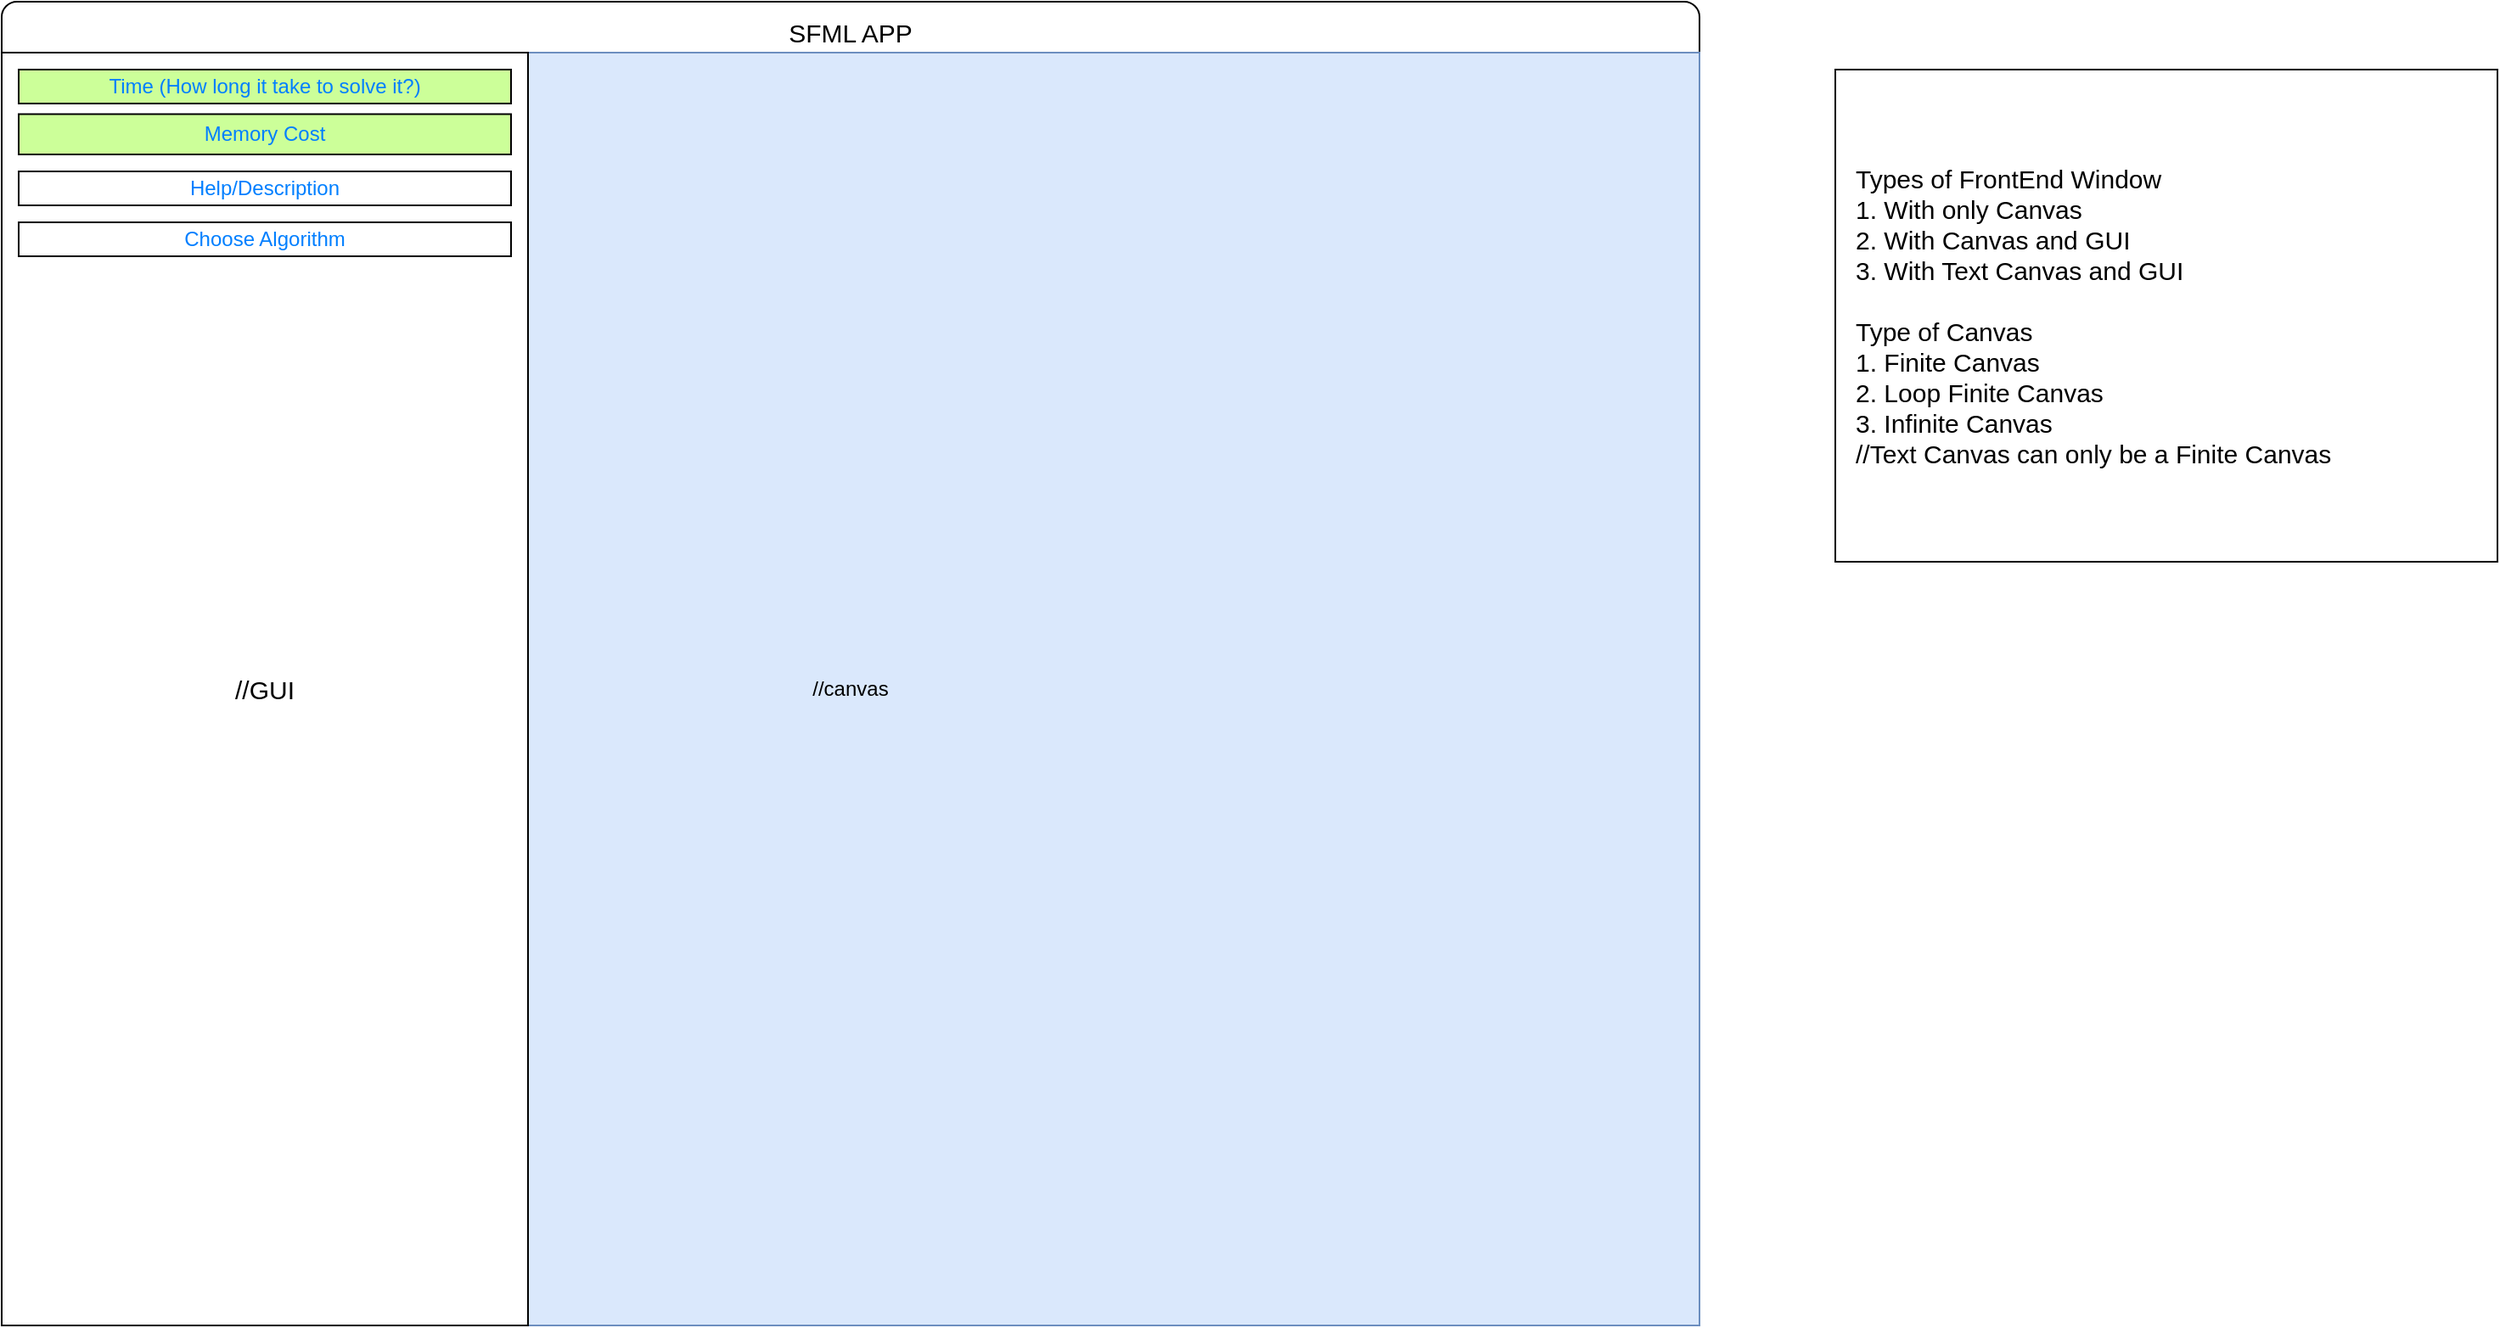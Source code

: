 <mxfile version="17.4.6" type="github">
  <diagram id="iZvV0QXZY0Jg8EdIcTx6" name="Page-1">
    <mxGraphModel dx="1554" dy="897" grid="1" gridSize="10" guides="1" tooltips="1" connect="1" arrows="1" fold="1" page="1" pageScale="1" pageWidth="850" pageHeight="1100" math="0" shadow="0">
      <root>
        <mxCell id="0" />
        <mxCell id="1" parent="0" />
        <mxCell id="L_Wf4HDOLT7ESg3Hb2uH-2" value="SFML APP" style="rounded=1;whiteSpace=wrap;html=1;fontSize=15;spacingTop=-25;" parent="1" vertex="1">
          <mxGeometry x="40" y="40" width="1000" height="60" as="geometry" />
        </mxCell>
        <mxCell id="L_Wf4HDOLT7ESg3Hb2uH-1" value="//canvas" style="rounded=0;whiteSpace=wrap;html=1;fillColor=#dae8fc;strokeColor=#6c8ebf;" parent="1" vertex="1">
          <mxGeometry x="40" y="70" width="1000" height="750" as="geometry" />
        </mxCell>
        <mxCell id="L_Wf4HDOLT7ESg3Hb2uH-9" value="" style="group" parent="1" vertex="1" connectable="0">
          <mxGeometry x="40" y="70" width="310" height="750" as="geometry" />
        </mxCell>
        <mxCell id="L_Wf4HDOLT7ESg3Hb2uH-4" value="//GUI" style="rounded=0;whiteSpace=wrap;html=1;fontSize=15;" parent="L_Wf4HDOLT7ESg3Hb2uH-9" vertex="1">
          <mxGeometry width="310" height="750" as="geometry" />
        </mxCell>
        <mxCell id="L_Wf4HDOLT7ESg3Hb2uH-5" value="Time (How long it take to solve it?)" style="rounded=0;whiteSpace=wrap;html=1;fontSize=12;fontColor=#007FFF;fillColor=#CCFF99;" parent="L_Wf4HDOLT7ESg3Hb2uH-9" vertex="1">
          <mxGeometry x="10" y="10" width="290" height="20" as="geometry" />
        </mxCell>
        <mxCell id="L_Wf4HDOLT7ESg3Hb2uH-6" value="Memory Cost" style="rounded=0;whiteSpace=wrap;html=1;fontSize=12;fontColor=#007FFF;fillColor=#CCFF99;" parent="L_Wf4HDOLT7ESg3Hb2uH-9" vertex="1">
          <mxGeometry x="10" y="36.25" width="290" height="23.75" as="geometry" />
        </mxCell>
        <mxCell id="L_Wf4HDOLT7ESg3Hb2uH-7" value="Help/Description" style="rounded=0;whiteSpace=wrap;html=1;fontColor=#007FFF;fillColor=#FFFFFF;" parent="L_Wf4HDOLT7ESg3Hb2uH-9" vertex="1">
          <mxGeometry x="10" y="70" width="290" height="20" as="geometry" />
        </mxCell>
        <mxCell id="L_Wf4HDOLT7ESg3Hb2uH-8" value="Choose Algorithm" style="rounded=0;whiteSpace=wrap;html=1;fontColor=#007FFF;fillColor=#FFFFFF;" parent="L_Wf4HDOLT7ESg3Hb2uH-9" vertex="1">
          <mxGeometry x="10" y="100" width="290" height="20" as="geometry" />
        </mxCell>
        <mxCell id="L_Wf4HDOLT7ESg3Hb2uH-10" value="Types of FrontEnd Window&lt;br&gt;1. With only Canvas&lt;br&gt;2. With Canvas and GUI&lt;br&gt;3. With Text Canvas and GUI&lt;br&gt;&lt;br&gt;Type of Canvas&lt;br&gt;1. Finite Canvas&lt;br&gt;2. Loop Finite Canvas&lt;br&gt;3. Infinite Canvas&lt;br&gt;//Text Canvas can only be a Finite Canvas" style="rounded=0;whiteSpace=wrap;html=1;fontSize=15;align=left;spacingLeft=10;" parent="1" vertex="1">
          <mxGeometry x="1120" y="80" width="390" height="290" as="geometry" />
        </mxCell>
      </root>
    </mxGraphModel>
  </diagram>
</mxfile>
